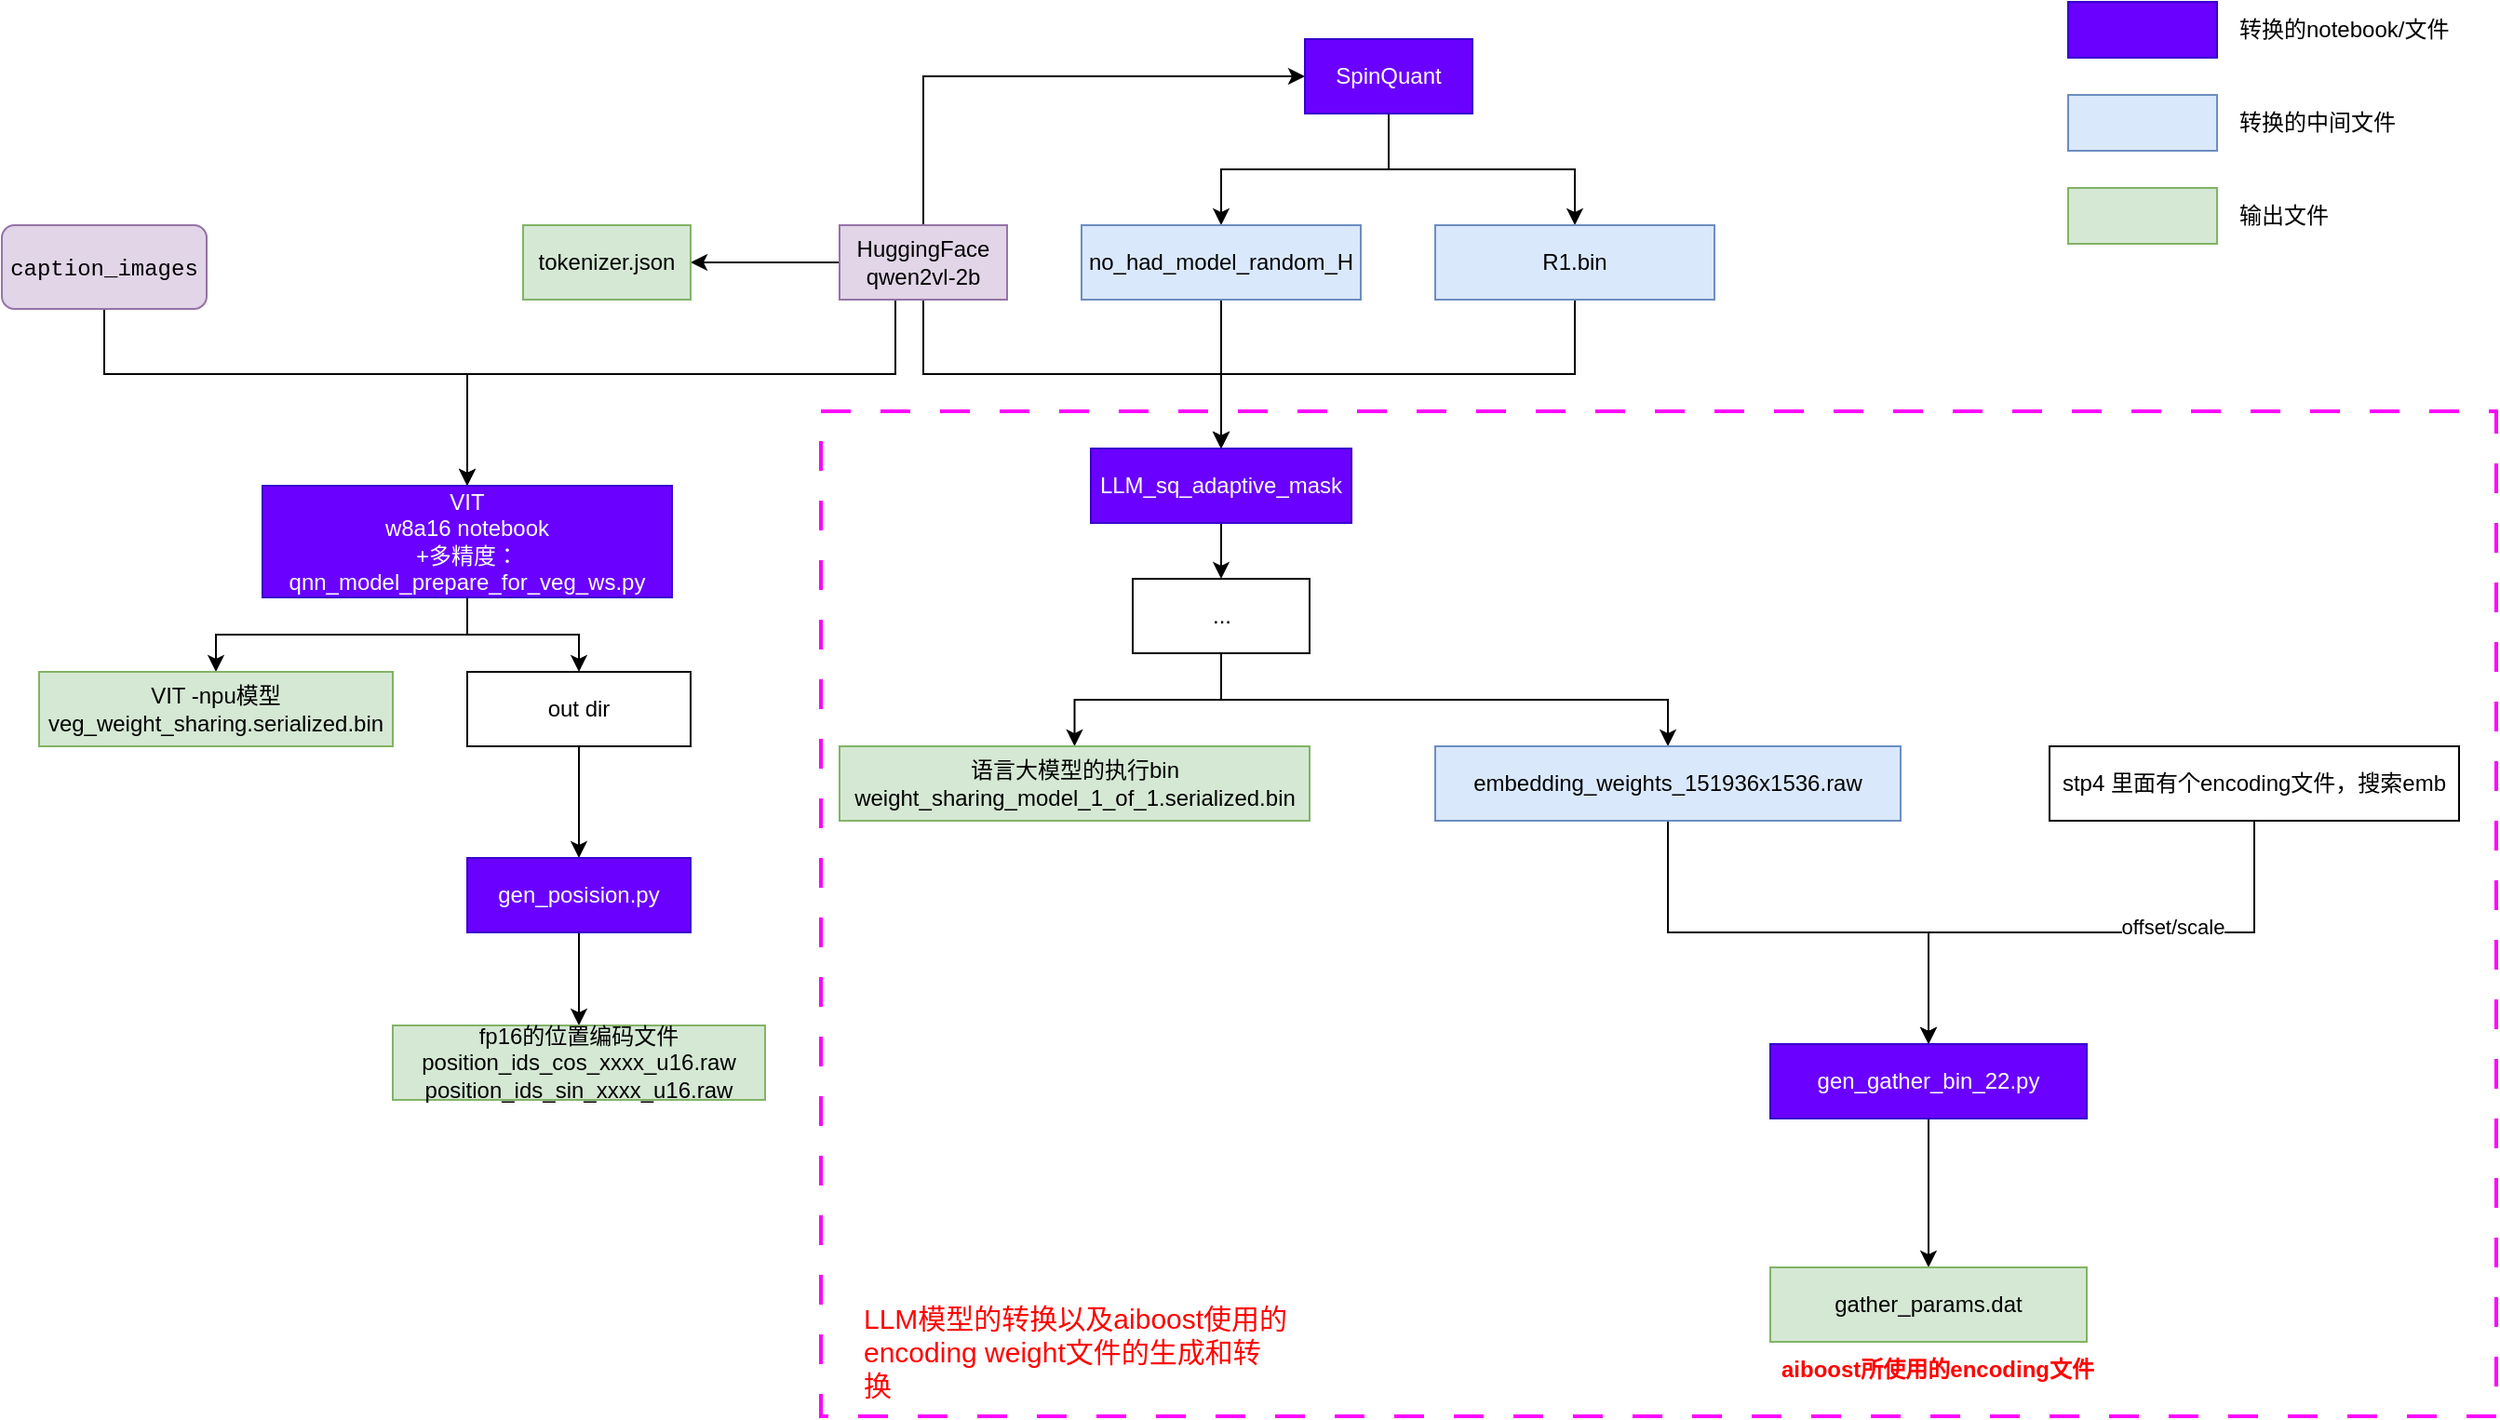 <mxfile version="27.1.5">
  <diagram name="第 1 页" id="00vnW5_zQpGbm6PfhXu3">
    <mxGraphModel dx="2253" dy="766" grid="1" gridSize="10" guides="1" tooltips="1" connect="1" arrows="1" fold="1" page="1" pageScale="1" pageWidth="827" pageHeight="1169" math="0" shadow="0">
      <root>
        <mxCell id="0" />
        <mxCell id="1" parent="0" />
        <mxCell id="m-GEBrxuat_vmsXUOrmJ-1" value="" style="rounded=0;whiteSpace=wrap;html=1;dashed=1;dashPattern=8 8;strokeWidth=2;fillColor=none;strokeColor=#FF00FF;" vertex="1" parent="1">
          <mxGeometry x="40" y="420" width="900" height="540" as="geometry" />
        </mxCell>
        <mxCell id="5IKl2JPv--NQccdHP97a-11" style="edgeStyle=orthogonalEdgeStyle;rounded=0;orthogonalLoop=1;jettySize=auto;html=1;exitX=0.5;exitY=0;exitDx=0;exitDy=0;entryX=0;entryY=0.5;entryDx=0;entryDy=0;" parent="1" source="5IKl2JPv--NQccdHP97a-1" target="5IKl2JPv--NQccdHP97a-2" edge="1">
          <mxGeometry relative="1" as="geometry" />
        </mxCell>
        <mxCell id="5IKl2JPv--NQccdHP97a-12" style="edgeStyle=orthogonalEdgeStyle;rounded=0;orthogonalLoop=1;jettySize=auto;html=1;exitX=0.5;exitY=1;exitDx=0;exitDy=0;entryX=0.5;entryY=0;entryDx=0;entryDy=0;" parent="1" source="5IKl2JPv--NQccdHP97a-1" target="5IKl2JPv--NQccdHP97a-10" edge="1">
          <mxGeometry relative="1" as="geometry" />
        </mxCell>
        <mxCell id="5IKl2JPv--NQccdHP97a-22" style="edgeStyle=orthogonalEdgeStyle;rounded=0;orthogonalLoop=1;jettySize=auto;html=1;exitX=0.5;exitY=1;exitDx=0;exitDy=0;entryX=0.5;entryY=0;entryDx=0;entryDy=0;" parent="1" source="5IKl2JPv--NQccdHP97a-1" target="5IKl2JPv--NQccdHP97a-21" edge="1">
          <mxGeometry relative="1" as="geometry">
            <Array as="points">
              <mxPoint x="80" y="360" />
              <mxPoint x="80" y="400" />
              <mxPoint x="-150" y="400" />
            </Array>
          </mxGeometry>
        </mxCell>
        <mxCell id="5IKl2JPv--NQccdHP97a-36" value="" style="edgeStyle=orthogonalEdgeStyle;rounded=0;orthogonalLoop=1;jettySize=auto;html=1;" parent="1" source="5IKl2JPv--NQccdHP97a-1" target="5IKl2JPv--NQccdHP97a-35" edge="1">
          <mxGeometry relative="1" as="geometry" />
        </mxCell>
        <mxCell id="5IKl2JPv--NQccdHP97a-1" value="HuggingFace qwen2vl-2b" style="rounded=0;whiteSpace=wrap;html=1;fillColor=#e1d5e7;strokeColor=#9673a6;" parent="1" vertex="1">
          <mxGeometry x="50" y="320" width="90" height="40" as="geometry" />
        </mxCell>
        <mxCell id="5IKl2JPv--NQccdHP97a-8" style="edgeStyle=orthogonalEdgeStyle;rounded=0;orthogonalLoop=1;jettySize=auto;html=1;exitX=0.5;exitY=1;exitDx=0;exitDy=0;entryX=0.5;entryY=0;entryDx=0;entryDy=0;" parent="1" source="5IKl2JPv--NQccdHP97a-2" target="5IKl2JPv--NQccdHP97a-6" edge="1">
          <mxGeometry relative="1" as="geometry" />
        </mxCell>
        <mxCell id="5IKl2JPv--NQccdHP97a-9" style="edgeStyle=orthogonalEdgeStyle;rounded=0;orthogonalLoop=1;jettySize=auto;html=1;exitX=0.5;exitY=1;exitDx=0;exitDy=0;entryX=0.5;entryY=0;entryDx=0;entryDy=0;" parent="1" source="5IKl2JPv--NQccdHP97a-2" target="5IKl2JPv--NQccdHP97a-4" edge="1">
          <mxGeometry relative="1" as="geometry" />
        </mxCell>
        <mxCell id="5IKl2JPv--NQccdHP97a-2" value="SpinQuant" style="rounded=0;whiteSpace=wrap;html=1;fillColor=#6a00ff;fontColor=#ffffff;strokeColor=#3700CC;" parent="1" vertex="1">
          <mxGeometry x="300" y="220" width="90" height="40" as="geometry" />
        </mxCell>
        <mxCell id="5IKl2JPv--NQccdHP97a-14" style="edgeStyle=orthogonalEdgeStyle;rounded=0;orthogonalLoop=1;jettySize=auto;html=1;exitX=0.5;exitY=1;exitDx=0;exitDy=0;entryX=0.5;entryY=0;entryDx=0;entryDy=0;" parent="1" source="5IKl2JPv--NQccdHP97a-4" target="5IKl2JPv--NQccdHP97a-10" edge="1">
          <mxGeometry relative="1" as="geometry">
            <mxPoint x="260" y="440" as="targetPoint" />
          </mxGeometry>
        </mxCell>
        <mxCell id="5IKl2JPv--NQccdHP97a-4" value="R1.bin" style="rounded=0;whiteSpace=wrap;html=1;fillColor=#dae8fc;strokeColor=#6c8ebf;" parent="1" vertex="1">
          <mxGeometry x="370" y="320" width="150" height="40" as="geometry" />
        </mxCell>
        <mxCell id="5IKl2JPv--NQccdHP97a-13" style="edgeStyle=orthogonalEdgeStyle;rounded=0;orthogonalLoop=1;jettySize=auto;html=1;exitX=0.5;exitY=1;exitDx=0;exitDy=0;entryX=0.5;entryY=0;entryDx=0;entryDy=0;" parent="1" source="5IKl2JPv--NQccdHP97a-6" target="5IKl2JPv--NQccdHP97a-10" edge="1">
          <mxGeometry relative="1" as="geometry">
            <mxPoint x="260" y="440" as="targetPoint" />
          </mxGeometry>
        </mxCell>
        <mxCell id="5IKl2JPv--NQccdHP97a-6" value="no_had_model_random_H" style="rounded=0;whiteSpace=wrap;html=1;fillColor=#dae8fc;strokeColor=#6c8ebf;" parent="1" vertex="1">
          <mxGeometry x="180" y="320" width="150" height="40" as="geometry" />
        </mxCell>
        <mxCell id="5IKl2JPv--NQccdHP97a-16" value="" style="edgeStyle=orthogonalEdgeStyle;rounded=0;orthogonalLoop=1;jettySize=auto;html=1;" parent="1" source="5IKl2JPv--NQccdHP97a-10" target="5IKl2JPv--NQccdHP97a-15" edge="1">
          <mxGeometry relative="1" as="geometry" />
        </mxCell>
        <mxCell id="5IKl2JPv--NQccdHP97a-10" value="LLM_sq_adaptive_mask" style="rounded=0;whiteSpace=wrap;html=1;fillColor=#6a00ff;fontColor=#ffffff;strokeColor=#3700CC;" parent="1" vertex="1">
          <mxGeometry x="185" y="440" width="140" height="40" as="geometry" />
        </mxCell>
        <mxCell id="5IKl2JPv--NQccdHP97a-18" value="" style="edgeStyle=orthogonalEdgeStyle;rounded=0;orthogonalLoop=1;jettySize=auto;html=1;" parent="1" source="5IKl2JPv--NQccdHP97a-15" target="5IKl2JPv--NQccdHP97a-17" edge="1">
          <mxGeometry relative="1" as="geometry" />
        </mxCell>
        <mxCell id="5IKl2JPv--NQccdHP97a-20" style="edgeStyle=orthogonalEdgeStyle;rounded=0;orthogonalLoop=1;jettySize=auto;html=1;exitX=0.5;exitY=1;exitDx=0;exitDy=0;entryX=0.5;entryY=0;entryDx=0;entryDy=0;" parent="1" source="5IKl2JPv--NQccdHP97a-15" target="5IKl2JPv--NQccdHP97a-19" edge="1">
          <mxGeometry relative="1" as="geometry" />
        </mxCell>
        <mxCell id="5IKl2JPv--NQccdHP97a-15" value="..." style="rounded=0;whiteSpace=wrap;html=1;" parent="1" vertex="1">
          <mxGeometry x="207.5" y="510" width="95" height="40" as="geometry" />
        </mxCell>
        <mxCell id="5IKl2JPv--NQccdHP97a-17" value="语言大模型的执行bin&lt;br&gt;weight_sharing_model_1_of_1.serialized.bin" style="rounded=0;whiteSpace=wrap;html=1;fillColor=#d5e8d4;strokeColor=#82b366;" parent="1" vertex="1">
          <mxGeometry x="50" y="600" width="252.5" height="40" as="geometry" />
        </mxCell>
        <mxCell id="CIBBwUVnDgYIZ5RibIoT-2" value="" style="edgeStyle=orthogonalEdgeStyle;rounded=0;orthogonalLoop=1;jettySize=auto;html=1;" parent="1" source="5IKl2JPv--NQccdHP97a-19" target="CIBBwUVnDgYIZ5RibIoT-1" edge="1">
          <mxGeometry relative="1" as="geometry" />
        </mxCell>
        <mxCell id="5IKl2JPv--NQccdHP97a-19" value="embedding_weights_151936x1536.raw" style="rounded=0;whiteSpace=wrap;html=1;fillColor=#dae8fc;strokeColor=#6c8ebf;" parent="1" vertex="1">
          <mxGeometry x="370" y="600" width="250" height="40" as="geometry" />
        </mxCell>
        <mxCell id="5IKl2JPv--NQccdHP97a-28" value="" style="edgeStyle=orthogonalEdgeStyle;rounded=0;orthogonalLoop=1;jettySize=auto;html=1;" parent="1" source="5IKl2JPv--NQccdHP97a-21" target="5IKl2JPv--NQccdHP97a-27" edge="1">
          <mxGeometry relative="1" as="geometry" />
        </mxCell>
        <mxCell id="5IKl2JPv--NQccdHP97a-30" value="" style="edgeStyle=orthogonalEdgeStyle;rounded=0;orthogonalLoop=1;jettySize=auto;html=1;" parent="1" source="5IKl2JPv--NQccdHP97a-21" target="5IKl2JPv--NQccdHP97a-29" edge="1">
          <mxGeometry relative="1" as="geometry" />
        </mxCell>
        <mxCell id="5IKl2JPv--NQccdHP97a-21" value="VIT&lt;br&gt;w8a16 notebook&lt;br&gt;+多精度：qnn_model_prepare_for_veg_ws.py" style="rounded=0;whiteSpace=wrap;html=1;fillColor=#6a00ff;fontColor=#ffffff;strokeColor=#3700CC;" parent="1" vertex="1">
          <mxGeometry x="-260" y="460" width="220" height="60" as="geometry" />
        </mxCell>
        <mxCell id="5IKl2JPv--NQccdHP97a-25" style="edgeStyle=orthogonalEdgeStyle;rounded=0;orthogonalLoop=1;jettySize=auto;html=1;exitX=0.5;exitY=1;exitDx=0;exitDy=0;entryX=0.5;entryY=0;entryDx=0;entryDy=0;" parent="1" source="5IKl2JPv--NQccdHP97a-24" target="5IKl2JPv--NQccdHP97a-21" edge="1">
          <mxGeometry relative="1" as="geometry">
            <Array as="points">
              <mxPoint x="-345" y="400" />
              <mxPoint x="-150" y="400" />
            </Array>
          </mxGeometry>
        </mxCell>
        <mxCell id="5IKl2JPv--NQccdHP97a-24" value="&lt;div style=&quot;font-family: Menlo, Monaco, &amp;quot;Courier New&amp;quot;, monospace; line-height: 18px; white-space: pre;&quot;&gt;&lt;font style=&quot;color: rgb(0, 0, 0);&quot;&gt;caption_images&lt;/font&gt;&lt;/div&gt;" style="rounded=1;whiteSpace=wrap;html=1;fillColor=#e1d5e7;strokeColor=#9673a6;" parent="1" vertex="1">
          <mxGeometry x="-400" y="320" width="110" height="45" as="geometry" />
        </mxCell>
        <mxCell id="5IKl2JPv--NQccdHP97a-27" value="VIT -npu模型&lt;br&gt;veg_weight_sharing.serialized.bin" style="rounded=0;whiteSpace=wrap;html=1;fillColor=#d5e8d4;strokeColor=#82b366;" parent="1" vertex="1">
          <mxGeometry x="-380" y="560" width="190" height="40" as="geometry" />
        </mxCell>
        <mxCell id="5IKl2JPv--NQccdHP97a-32" value="" style="edgeStyle=orthogonalEdgeStyle;rounded=0;orthogonalLoop=1;jettySize=auto;html=1;" parent="1" source="5IKl2JPv--NQccdHP97a-29" target="5IKl2JPv--NQccdHP97a-31" edge="1">
          <mxGeometry relative="1" as="geometry" />
        </mxCell>
        <mxCell id="5IKl2JPv--NQccdHP97a-29" value="out dir" style="rounded=0;whiteSpace=wrap;html=1;" parent="1" vertex="1">
          <mxGeometry x="-150" y="560" width="120" height="40" as="geometry" />
        </mxCell>
        <mxCell id="5IKl2JPv--NQccdHP97a-34" value="" style="edgeStyle=orthogonalEdgeStyle;rounded=0;orthogonalLoop=1;jettySize=auto;html=1;" parent="1" source="5IKl2JPv--NQccdHP97a-31" target="5IKl2JPv--NQccdHP97a-33" edge="1">
          <mxGeometry relative="1" as="geometry" />
        </mxCell>
        <mxCell id="5IKl2JPv--NQccdHP97a-31" value="gen_posision.py" style="rounded=0;whiteSpace=wrap;html=1;fillColor=#6a00ff;fontColor=#ffffff;strokeColor=#3700CC;" parent="1" vertex="1">
          <mxGeometry x="-150" y="660" width="120" height="40" as="geometry" />
        </mxCell>
        <mxCell id="5IKl2JPv--NQccdHP97a-33" value="fp16的位置编码文件&lt;br&gt;position_ids_cos_xxxx_u16.raw&lt;br&gt;&lt;div&gt;position_ids_sin_xxxx_u16.raw&lt;br&gt;&lt;/div&gt;" style="rounded=0;whiteSpace=wrap;html=1;fillColor=#d5e8d4;strokeColor=#82b366;" parent="1" vertex="1">
          <mxGeometry x="-190" y="750" width="200" height="40" as="geometry" />
        </mxCell>
        <mxCell id="5IKl2JPv--NQccdHP97a-35" value="tokenizer.json" style="rounded=0;whiteSpace=wrap;html=1;fillColor=#d5e8d4;strokeColor=#82b366;" parent="1" vertex="1">
          <mxGeometry x="-120" y="320" width="90" height="40" as="geometry" />
        </mxCell>
        <mxCell id="CIBBwUVnDgYIZ5RibIoT-7" value="" style="edgeStyle=orthogonalEdgeStyle;rounded=0;orthogonalLoop=1;jettySize=auto;html=1;" parent="1" source="CIBBwUVnDgYIZ5RibIoT-1" target="CIBBwUVnDgYIZ5RibIoT-6" edge="1">
          <mxGeometry relative="1" as="geometry" />
        </mxCell>
        <mxCell id="CIBBwUVnDgYIZ5RibIoT-1" value="gen_gather_bin_22.py" style="rounded=0;whiteSpace=wrap;html=1;fillColor=#6a00ff;fontColor=#ffffff;strokeColor=#3700CC;" parent="1" vertex="1">
          <mxGeometry x="550" y="760" width="170" height="40" as="geometry" />
        </mxCell>
        <mxCell id="CIBBwUVnDgYIZ5RibIoT-4" style="edgeStyle=orthogonalEdgeStyle;rounded=0;orthogonalLoop=1;jettySize=auto;html=1;entryX=0.5;entryY=0;entryDx=0;entryDy=0;" parent="1" source="CIBBwUVnDgYIZ5RibIoT-3" target="CIBBwUVnDgYIZ5RibIoT-1" edge="1">
          <mxGeometry relative="1" as="geometry" />
        </mxCell>
        <mxCell id="CIBBwUVnDgYIZ5RibIoT-5" value="offset/scale" style="edgeLabel;html=1;align=center;verticalAlign=middle;resizable=0;points=[];" parent="CIBBwUVnDgYIZ5RibIoT-4" vertex="1" connectable="0">
          <mxGeometry x="-0.295" y="-3" relative="1" as="geometry">
            <mxPoint as="offset" />
          </mxGeometry>
        </mxCell>
        <mxCell id="CIBBwUVnDgYIZ5RibIoT-3" value="stp4 里面有个encoding文件，搜索emb" style="rounded=0;whiteSpace=wrap;html=1;" parent="1" vertex="1">
          <mxGeometry x="700" y="600" width="220" height="40" as="geometry" />
        </mxCell>
        <mxCell id="CIBBwUVnDgYIZ5RibIoT-6" value="gather_params.dat" style="rounded=0;whiteSpace=wrap;html=1;fillColor=#d5e8d4;strokeColor=#82b366;" parent="1" vertex="1">
          <mxGeometry x="550" y="880" width="170" height="40" as="geometry" />
        </mxCell>
        <mxCell id="CIBBwUVnDgYIZ5RibIoT-14" value="" style="group" parent="1" vertex="1" connectable="0">
          <mxGeometry x="710" y="200" width="230" height="130" as="geometry" />
        </mxCell>
        <mxCell id="CIBBwUVnDgYIZ5RibIoT-8" value="" style="rounded=0;whiteSpace=wrap;html=1;fillColor=#6a00ff;fontColor=#ffffff;strokeColor=#3700CC;" parent="CIBBwUVnDgYIZ5RibIoT-14" vertex="1">
          <mxGeometry width="80" height="30" as="geometry" />
        </mxCell>
        <mxCell id="CIBBwUVnDgYIZ5RibIoT-9" value="" style="rounded=0;whiteSpace=wrap;html=1;fillColor=#dae8fc;strokeColor=#6c8ebf;" parent="CIBBwUVnDgYIZ5RibIoT-14" vertex="1">
          <mxGeometry y="50" width="80" height="30" as="geometry" />
        </mxCell>
        <mxCell id="CIBBwUVnDgYIZ5RibIoT-10" value="转换的notebook/文件" style="text;strokeColor=none;align=left;fillColor=none;html=1;verticalAlign=middle;whiteSpace=wrap;rounded=0;" parent="CIBBwUVnDgYIZ5RibIoT-14" vertex="1">
          <mxGeometry x="90" width="140" height="30" as="geometry" />
        </mxCell>
        <mxCell id="CIBBwUVnDgYIZ5RibIoT-11" value="转换的中间文件" style="text;strokeColor=none;align=left;fillColor=none;html=1;verticalAlign=middle;whiteSpace=wrap;rounded=0;" parent="CIBBwUVnDgYIZ5RibIoT-14" vertex="1">
          <mxGeometry x="90" y="50" width="140" height="30" as="geometry" />
        </mxCell>
        <mxCell id="CIBBwUVnDgYIZ5RibIoT-12" value="" style="rounded=0;whiteSpace=wrap;html=1;fillColor=#d5e8d4;strokeColor=#82b366;" parent="CIBBwUVnDgYIZ5RibIoT-14" vertex="1">
          <mxGeometry y="100" width="80" height="30" as="geometry" />
        </mxCell>
        <mxCell id="CIBBwUVnDgYIZ5RibIoT-13" value="输出文件" style="text;strokeColor=none;align=left;fillColor=none;html=1;verticalAlign=middle;whiteSpace=wrap;rounded=0;" parent="CIBBwUVnDgYIZ5RibIoT-14" vertex="1">
          <mxGeometry x="90" y="100" width="140" height="30" as="geometry" />
        </mxCell>
        <mxCell id="AaTzFZ3mEv86l7qf1KZA-1" value="aiboost所使用的encoding文件" style="text;strokeColor=none;align=center;fillColor=none;html=1;verticalAlign=middle;whiteSpace=wrap;rounded=0;fontStyle=1;fontColor=#FF0000;" parent="1" vertex="1">
          <mxGeometry x="550" y="920" width="180" height="30" as="geometry" />
        </mxCell>
        <mxCell id="m-GEBrxuat_vmsXUOrmJ-2" value="LLM模型的转换以及aiboost使用的encoding weight文件的生成和转换" style="text;strokeColor=none;align=left;fillColor=none;html=1;verticalAlign=middle;whiteSpace=wrap;rounded=0;fontSize=15;fontColor=#FF0000;" vertex="1" parent="1">
          <mxGeometry x="61.25" y="910" width="230" height="30" as="geometry" />
        </mxCell>
      </root>
    </mxGraphModel>
  </diagram>
</mxfile>
